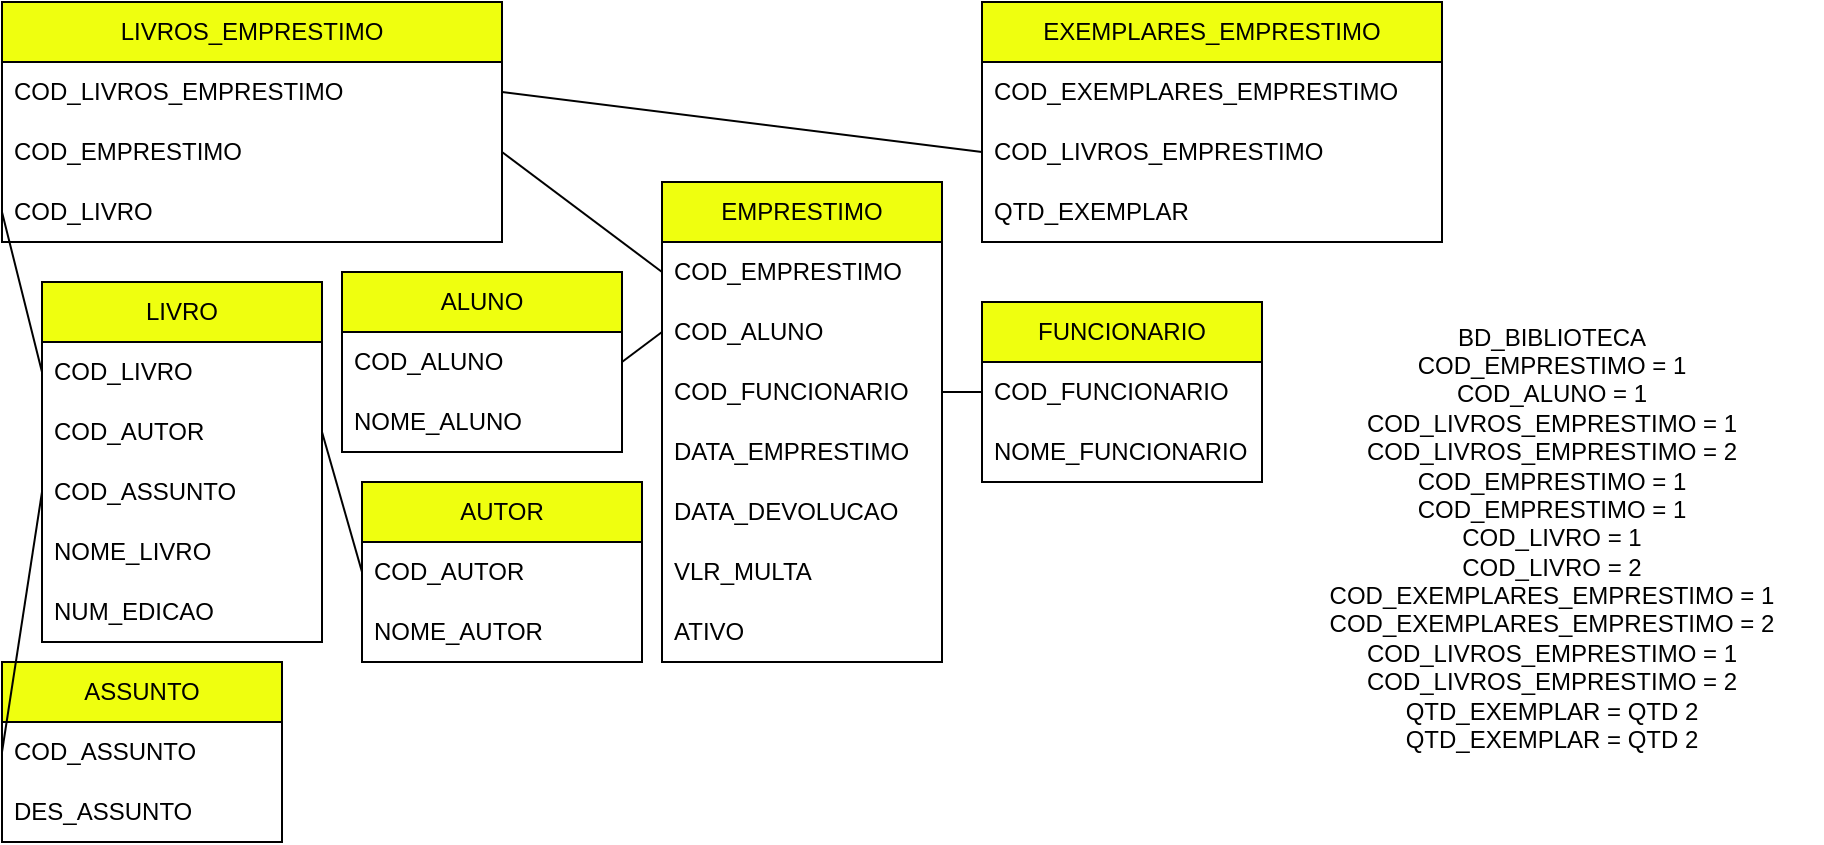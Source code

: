 <mxfile version="21.7.1" type="device">
  <diagram id="R2lEEEUBdFMjLlhIrx00" name="Page-1">
    <mxGraphModel dx="934" dy="414" grid="1" gridSize="10" guides="1" tooltips="1" connect="1" arrows="1" fold="1" page="1" pageScale="1" pageWidth="850" pageHeight="1100" math="0" shadow="0" extFonts="Permanent Marker^https://fonts.googleapis.com/css?family=Permanent+Marker">
      <root>
        <mxCell id="0" />
        <mxCell id="1" parent="0" />
        <mxCell id="0_7FmObyVGuV5WAzf2Y2-1" value="EMPRESTIMO" style="swimlane;fontStyle=0;childLayout=stackLayout;horizontal=1;startSize=30;horizontalStack=0;resizeParent=1;resizeParentMax=0;resizeLast=0;collapsible=1;marginBottom=0;whiteSpace=wrap;html=1;fillColor=#EFFF0F;" vertex="1" parent="1">
          <mxGeometry x="380" y="120" width="140" height="240" as="geometry" />
        </mxCell>
        <mxCell id="0_7FmObyVGuV5WAzf2Y2-2" value="COD_EMPRESTIMO" style="text;strokeColor=none;fillColor=none;align=left;verticalAlign=middle;spacingLeft=4;spacingRight=4;overflow=hidden;points=[[0,0.5],[1,0.5]];portConstraint=eastwest;rotatable=0;whiteSpace=wrap;html=1;" vertex="1" parent="0_7FmObyVGuV5WAzf2Y2-1">
          <mxGeometry y="30" width="140" height="30" as="geometry" />
        </mxCell>
        <mxCell id="0_7FmObyVGuV5WAzf2Y2-3" value="COD_ALUNO" style="text;strokeColor=none;fillColor=none;align=left;verticalAlign=middle;spacingLeft=4;spacingRight=4;overflow=hidden;points=[[0,0.5],[1,0.5]];portConstraint=eastwest;rotatable=0;whiteSpace=wrap;html=1;" vertex="1" parent="0_7FmObyVGuV5WAzf2Y2-1">
          <mxGeometry y="60" width="140" height="30" as="geometry" />
        </mxCell>
        <mxCell id="0_7FmObyVGuV5WAzf2Y2-4" value="COD_FUNCIONARIO" style="text;strokeColor=none;fillColor=none;align=left;verticalAlign=middle;spacingLeft=4;spacingRight=4;overflow=hidden;points=[[0,0.5],[1,0.5]];portConstraint=eastwest;rotatable=0;whiteSpace=wrap;html=1;" vertex="1" parent="0_7FmObyVGuV5WAzf2Y2-1">
          <mxGeometry y="90" width="140" height="30" as="geometry" />
        </mxCell>
        <mxCell id="0_7FmObyVGuV5WAzf2Y2-25" value="DATA_EMPRESTIMO" style="text;strokeColor=none;fillColor=none;align=left;verticalAlign=middle;spacingLeft=4;spacingRight=4;overflow=hidden;points=[[0,0.5],[1,0.5]];portConstraint=eastwest;rotatable=0;whiteSpace=wrap;html=1;" vertex="1" parent="0_7FmObyVGuV5WAzf2Y2-1">
          <mxGeometry y="120" width="140" height="30" as="geometry" />
        </mxCell>
        <mxCell id="0_7FmObyVGuV5WAzf2Y2-26" value="DATA_DEVOLUCAO" style="text;strokeColor=none;fillColor=none;align=left;verticalAlign=middle;spacingLeft=4;spacingRight=4;overflow=hidden;points=[[0,0.5],[1,0.5]];portConstraint=eastwest;rotatable=0;whiteSpace=wrap;html=1;" vertex="1" parent="0_7FmObyVGuV5WAzf2Y2-1">
          <mxGeometry y="150" width="140" height="30" as="geometry" />
        </mxCell>
        <mxCell id="0_7FmObyVGuV5WAzf2Y2-48" value="VLR_MULTA" style="text;strokeColor=none;fillColor=none;align=left;verticalAlign=middle;spacingLeft=4;spacingRight=4;overflow=hidden;points=[[0,0.5],[1,0.5]];portConstraint=eastwest;rotatable=0;whiteSpace=wrap;html=1;" vertex="1" parent="0_7FmObyVGuV5WAzf2Y2-1">
          <mxGeometry y="180" width="140" height="30" as="geometry" />
        </mxCell>
        <mxCell id="0_7FmObyVGuV5WAzf2Y2-49" value="ATIVO" style="text;strokeColor=none;fillColor=none;align=left;verticalAlign=middle;spacingLeft=4;spacingRight=4;overflow=hidden;points=[[0,0.5],[1,0.5]];portConstraint=eastwest;rotatable=0;whiteSpace=wrap;html=1;" vertex="1" parent="0_7FmObyVGuV5WAzf2Y2-1">
          <mxGeometry y="210" width="140" height="30" as="geometry" />
        </mxCell>
        <mxCell id="0_7FmObyVGuV5WAzf2Y2-6" value="LIVROS_EMPRESTIMO" style="swimlane;fontStyle=0;childLayout=stackLayout;horizontal=1;startSize=30;horizontalStack=0;resizeParent=1;resizeParentMax=0;resizeLast=0;collapsible=1;marginBottom=0;whiteSpace=wrap;html=1;fillColor=#EFFF0F;" vertex="1" parent="1">
          <mxGeometry x="50" y="30" width="250" height="120" as="geometry" />
        </mxCell>
        <mxCell id="0_7FmObyVGuV5WAzf2Y2-7" value="COD_LIVROS_EMPRESTIMO" style="text;strokeColor=none;fillColor=none;align=left;verticalAlign=middle;spacingLeft=4;spacingRight=4;overflow=hidden;points=[[0,0.5],[1,0.5]];portConstraint=eastwest;rotatable=0;whiteSpace=wrap;html=1;" vertex="1" parent="0_7FmObyVGuV5WAzf2Y2-6">
          <mxGeometry y="30" width="250" height="30" as="geometry" />
        </mxCell>
        <mxCell id="0_7FmObyVGuV5WAzf2Y2-8" value="COD_EMPRESTIMO" style="text;strokeColor=none;fillColor=none;align=left;verticalAlign=middle;spacingLeft=4;spacingRight=4;overflow=hidden;points=[[0,0.5],[1,0.5]];portConstraint=eastwest;rotatable=0;whiteSpace=wrap;html=1;" vertex="1" parent="0_7FmObyVGuV5WAzf2Y2-6">
          <mxGeometry y="60" width="250" height="30" as="geometry" />
        </mxCell>
        <mxCell id="0_7FmObyVGuV5WAzf2Y2-11" value="COD_LIVRO" style="text;strokeColor=none;fillColor=none;align=left;verticalAlign=middle;spacingLeft=4;spacingRight=4;overflow=hidden;points=[[0,0.5],[1,0.5]];portConstraint=eastwest;rotatable=0;whiteSpace=wrap;html=1;" vertex="1" parent="0_7FmObyVGuV5WAzf2Y2-6">
          <mxGeometry y="90" width="250" height="30" as="geometry" />
        </mxCell>
        <mxCell id="0_7FmObyVGuV5WAzf2Y2-13" value="EXEMPLARES_EMPRESTIMO" style="swimlane;fontStyle=0;childLayout=stackLayout;horizontal=1;startSize=30;horizontalStack=0;resizeParent=1;resizeParentMax=0;resizeLast=0;collapsible=1;marginBottom=0;whiteSpace=wrap;html=1;fillColor=#EFFF0F;" vertex="1" parent="1">
          <mxGeometry x="540" y="30" width="230" height="120" as="geometry" />
        </mxCell>
        <mxCell id="0_7FmObyVGuV5WAzf2Y2-14" value="COD_EXEMPLARES_EMPRESTIMO" style="text;strokeColor=none;fillColor=none;align=left;verticalAlign=middle;spacingLeft=4;spacingRight=4;overflow=hidden;points=[[0,0.5],[1,0.5]];portConstraint=eastwest;rotatable=0;whiteSpace=wrap;html=1;" vertex="1" parent="0_7FmObyVGuV5WAzf2Y2-13">
          <mxGeometry y="30" width="230" height="30" as="geometry" />
        </mxCell>
        <mxCell id="0_7FmObyVGuV5WAzf2Y2-15" value="COD_LIVROS_EMPRESTIMO" style="text;strokeColor=none;fillColor=none;align=left;verticalAlign=middle;spacingLeft=4;spacingRight=4;overflow=hidden;points=[[0,0.5],[1,0.5]];portConstraint=eastwest;rotatable=0;whiteSpace=wrap;html=1;" vertex="1" parent="0_7FmObyVGuV5WAzf2Y2-13">
          <mxGeometry y="60" width="230" height="30" as="geometry" />
        </mxCell>
        <mxCell id="0_7FmObyVGuV5WAzf2Y2-16" value="QTD_EXEMPLAR" style="text;strokeColor=none;fillColor=none;align=left;verticalAlign=middle;spacingLeft=4;spacingRight=4;overflow=hidden;points=[[0,0.5],[1,0.5]];portConstraint=eastwest;rotatable=0;whiteSpace=wrap;html=1;" vertex="1" parent="0_7FmObyVGuV5WAzf2Y2-13">
          <mxGeometry y="90" width="230" height="30" as="geometry" />
        </mxCell>
        <mxCell id="0_7FmObyVGuV5WAzf2Y2-18" value="" style="endArrow=none;html=1;rounded=0;entryX=0;entryY=0.5;entryDx=0;entryDy=0;exitX=1;exitY=0.5;exitDx=0;exitDy=0;" edge="1" parent="1" source="0_7FmObyVGuV5WAzf2Y2-8" target="0_7FmObyVGuV5WAzf2Y2-2">
          <mxGeometry width="50" height="50" relative="1" as="geometry">
            <mxPoint x="430" y="230" as="sourcePoint" />
            <mxPoint x="480" y="180" as="targetPoint" />
          </mxGeometry>
        </mxCell>
        <mxCell id="0_7FmObyVGuV5WAzf2Y2-19" value="" style="endArrow=none;html=1;rounded=0;entryX=1;entryY=0.5;entryDx=0;entryDy=0;exitX=0;exitY=0.5;exitDx=0;exitDy=0;" edge="1" parent="1" source="0_7FmObyVGuV5WAzf2Y2-15" target="0_7FmObyVGuV5WAzf2Y2-7">
          <mxGeometry width="50" height="50" relative="1" as="geometry">
            <mxPoint x="430" y="220" as="sourcePoint" />
            <mxPoint x="480" y="170" as="targetPoint" />
          </mxGeometry>
        </mxCell>
        <mxCell id="0_7FmObyVGuV5WAzf2Y2-20" value="ALUNO" style="swimlane;fontStyle=0;childLayout=stackLayout;horizontal=1;startSize=30;horizontalStack=0;resizeParent=1;resizeParentMax=0;resizeLast=0;collapsible=1;marginBottom=0;whiteSpace=wrap;html=1;fillColor=#EFFF0F;" vertex="1" parent="1">
          <mxGeometry x="220" y="165" width="140" height="90" as="geometry" />
        </mxCell>
        <mxCell id="0_7FmObyVGuV5WAzf2Y2-21" value="COD_ALUNO" style="text;strokeColor=none;fillColor=none;align=left;verticalAlign=middle;spacingLeft=4;spacingRight=4;overflow=hidden;points=[[0,0.5],[1,0.5]];portConstraint=eastwest;rotatable=0;whiteSpace=wrap;html=1;" vertex="1" parent="0_7FmObyVGuV5WAzf2Y2-20">
          <mxGeometry y="30" width="140" height="30" as="geometry" />
        </mxCell>
        <mxCell id="0_7FmObyVGuV5WAzf2Y2-22" value="NOME_ALUNO" style="text;strokeColor=none;fillColor=none;align=left;verticalAlign=middle;spacingLeft=4;spacingRight=4;overflow=hidden;points=[[0,0.5],[1,0.5]];portConstraint=eastwest;rotatable=0;whiteSpace=wrap;html=1;" vertex="1" parent="0_7FmObyVGuV5WAzf2Y2-20">
          <mxGeometry y="60" width="140" height="30" as="geometry" />
        </mxCell>
        <mxCell id="0_7FmObyVGuV5WAzf2Y2-24" value="" style="endArrow=none;html=1;rounded=0;entryX=0;entryY=0.5;entryDx=0;entryDy=0;exitX=1;exitY=0.5;exitDx=0;exitDy=0;" edge="1" parent="1" source="0_7FmObyVGuV5WAzf2Y2-21" target="0_7FmObyVGuV5WAzf2Y2-3">
          <mxGeometry width="50" height="50" relative="1" as="geometry">
            <mxPoint x="360" y="135" as="sourcePoint" />
            <mxPoint x="435" y="245" as="targetPoint" />
          </mxGeometry>
        </mxCell>
        <mxCell id="0_7FmObyVGuV5WAzf2Y2-27" value="FUNCIONARIO" style="swimlane;fontStyle=0;childLayout=stackLayout;horizontal=1;startSize=30;horizontalStack=0;resizeParent=1;resizeParentMax=0;resizeLast=0;collapsible=1;marginBottom=0;whiteSpace=wrap;html=1;fillColor=#EFFF0F;" vertex="1" parent="1">
          <mxGeometry x="540" y="180" width="140" height="90" as="geometry" />
        </mxCell>
        <mxCell id="0_7FmObyVGuV5WAzf2Y2-28" value="COD_FUNCIONARIO" style="text;strokeColor=none;fillColor=none;align=left;verticalAlign=middle;spacingLeft=4;spacingRight=4;overflow=hidden;points=[[0,0.5],[1,0.5]];portConstraint=eastwest;rotatable=0;whiteSpace=wrap;html=1;" vertex="1" parent="0_7FmObyVGuV5WAzf2Y2-27">
          <mxGeometry y="30" width="140" height="30" as="geometry" />
        </mxCell>
        <mxCell id="0_7FmObyVGuV5WAzf2Y2-29" value="NOME_FUNCIONARIO" style="text;strokeColor=none;fillColor=none;align=left;verticalAlign=middle;spacingLeft=4;spacingRight=4;overflow=hidden;points=[[0,0.5],[1,0.5]];portConstraint=eastwest;rotatable=0;whiteSpace=wrap;html=1;" vertex="1" parent="0_7FmObyVGuV5WAzf2Y2-27">
          <mxGeometry y="60" width="140" height="30" as="geometry" />
        </mxCell>
        <mxCell id="0_7FmObyVGuV5WAzf2Y2-30" value="" style="endArrow=none;html=1;rounded=0;entryX=1;entryY=0.5;entryDx=0;entryDy=0;exitX=0;exitY=0.5;exitDx=0;exitDy=0;" edge="1" parent="1" source="0_7FmObyVGuV5WAzf2Y2-28" target="0_7FmObyVGuV5WAzf2Y2-4">
          <mxGeometry width="50" height="50" relative="1" as="geometry">
            <mxPoint x="360" y="135" as="sourcePoint" />
            <mxPoint x="390" y="190" as="targetPoint" />
          </mxGeometry>
        </mxCell>
        <mxCell id="0_7FmObyVGuV5WAzf2Y2-31" value="LIVRO" style="swimlane;fontStyle=0;childLayout=stackLayout;horizontal=1;startSize=30;horizontalStack=0;resizeParent=1;resizeParentMax=0;resizeLast=0;collapsible=1;marginBottom=0;whiteSpace=wrap;html=1;fillColor=#EFFF0F;" vertex="1" parent="1">
          <mxGeometry x="70" y="170" width="140" height="180" as="geometry" />
        </mxCell>
        <mxCell id="0_7FmObyVGuV5WAzf2Y2-32" value="COD_LIVRO" style="text;strokeColor=none;fillColor=none;align=left;verticalAlign=middle;spacingLeft=4;spacingRight=4;overflow=hidden;points=[[0,0.5],[1,0.5]];portConstraint=eastwest;rotatable=0;whiteSpace=wrap;html=1;" vertex="1" parent="0_7FmObyVGuV5WAzf2Y2-31">
          <mxGeometry y="30" width="140" height="30" as="geometry" />
        </mxCell>
        <mxCell id="0_7FmObyVGuV5WAzf2Y2-33" value="COD_AUTOR" style="text;strokeColor=none;fillColor=none;align=left;verticalAlign=middle;spacingLeft=4;spacingRight=4;overflow=hidden;points=[[0,0.5],[1,0.5]];portConstraint=eastwest;rotatable=0;whiteSpace=wrap;html=1;" vertex="1" parent="0_7FmObyVGuV5WAzf2Y2-31">
          <mxGeometry y="60" width="140" height="30" as="geometry" />
        </mxCell>
        <mxCell id="0_7FmObyVGuV5WAzf2Y2-36" value="COD_ASSUNTO" style="text;strokeColor=none;fillColor=none;align=left;verticalAlign=middle;spacingLeft=4;spacingRight=4;overflow=hidden;points=[[0,0.5],[1,0.5]];portConstraint=eastwest;rotatable=0;whiteSpace=wrap;html=1;" vertex="1" parent="0_7FmObyVGuV5WAzf2Y2-31">
          <mxGeometry y="90" width="140" height="30" as="geometry" />
        </mxCell>
        <mxCell id="0_7FmObyVGuV5WAzf2Y2-45" value="NOME_LIVRO" style="text;strokeColor=none;fillColor=none;align=left;verticalAlign=middle;spacingLeft=4;spacingRight=4;overflow=hidden;points=[[0,0.5],[1,0.5]];portConstraint=eastwest;rotatable=0;whiteSpace=wrap;html=1;" vertex="1" parent="0_7FmObyVGuV5WAzf2Y2-31">
          <mxGeometry y="120" width="140" height="30" as="geometry" />
        </mxCell>
        <mxCell id="0_7FmObyVGuV5WAzf2Y2-47" value="NUM_EDICAO" style="text;strokeColor=none;fillColor=none;align=left;verticalAlign=middle;spacingLeft=4;spacingRight=4;overflow=hidden;points=[[0,0.5],[1,0.5]];portConstraint=eastwest;rotatable=0;whiteSpace=wrap;html=1;" vertex="1" parent="0_7FmObyVGuV5WAzf2Y2-31">
          <mxGeometry y="150" width="140" height="30" as="geometry" />
        </mxCell>
        <mxCell id="0_7FmObyVGuV5WAzf2Y2-35" value="" style="endArrow=none;html=1;rounded=0;entryX=0;entryY=0.5;entryDx=0;entryDy=0;exitX=0;exitY=0.5;exitDx=0;exitDy=0;" edge="1" parent="1" source="0_7FmObyVGuV5WAzf2Y2-32" target="0_7FmObyVGuV5WAzf2Y2-11">
          <mxGeometry width="50" height="50" relative="1" as="geometry">
            <mxPoint x="440" y="230" as="sourcePoint" />
            <mxPoint x="490" y="180" as="targetPoint" />
          </mxGeometry>
        </mxCell>
        <mxCell id="0_7FmObyVGuV5WAzf2Y2-37" value="AUTOR" style="swimlane;fontStyle=0;childLayout=stackLayout;horizontal=1;startSize=30;horizontalStack=0;resizeParent=1;resizeParentMax=0;resizeLast=0;collapsible=1;marginBottom=0;whiteSpace=wrap;html=1;fillColor=#EFFF0F;" vertex="1" parent="1">
          <mxGeometry x="230" y="270" width="140" height="90" as="geometry" />
        </mxCell>
        <mxCell id="0_7FmObyVGuV5WAzf2Y2-38" value="COD_AUTOR" style="text;strokeColor=none;fillColor=none;align=left;verticalAlign=middle;spacingLeft=4;spacingRight=4;overflow=hidden;points=[[0,0.5],[1,0.5]];portConstraint=eastwest;rotatable=0;whiteSpace=wrap;html=1;" vertex="1" parent="0_7FmObyVGuV5WAzf2Y2-37">
          <mxGeometry y="30" width="140" height="30" as="geometry" />
        </mxCell>
        <mxCell id="0_7FmObyVGuV5WAzf2Y2-39" value="NOME_AUTOR" style="text;strokeColor=none;fillColor=none;align=left;verticalAlign=middle;spacingLeft=4;spacingRight=4;overflow=hidden;points=[[0,0.5],[1,0.5]];portConstraint=eastwest;rotatable=0;whiteSpace=wrap;html=1;" vertex="1" parent="0_7FmObyVGuV5WAzf2Y2-37">
          <mxGeometry y="60" width="140" height="30" as="geometry" />
        </mxCell>
        <mxCell id="0_7FmObyVGuV5WAzf2Y2-40" value="" style="endArrow=none;html=1;rounded=0;entryX=0;entryY=0.5;entryDx=0;entryDy=0;exitX=1;exitY=0.5;exitDx=0;exitDy=0;" edge="1" parent="1" source="0_7FmObyVGuV5WAzf2Y2-33" target="0_7FmObyVGuV5WAzf2Y2-38">
          <mxGeometry width="50" height="50" relative="1" as="geometry">
            <mxPoint x="120" y="245" as="sourcePoint" />
            <mxPoint x="110" y="165" as="targetPoint" />
          </mxGeometry>
        </mxCell>
        <mxCell id="0_7FmObyVGuV5WAzf2Y2-41" value="ASSUNTO" style="swimlane;fontStyle=0;childLayout=stackLayout;horizontal=1;startSize=30;horizontalStack=0;resizeParent=1;resizeParentMax=0;resizeLast=0;collapsible=1;marginBottom=0;whiteSpace=wrap;html=1;fillColor=#EFFF0F;" vertex="1" parent="1">
          <mxGeometry x="50" y="360" width="140" height="90" as="geometry" />
        </mxCell>
        <mxCell id="0_7FmObyVGuV5WAzf2Y2-42" value="COD_ASSUNTO" style="text;strokeColor=none;fillColor=none;align=left;verticalAlign=middle;spacingLeft=4;spacingRight=4;overflow=hidden;points=[[0,0.5],[1,0.5]];portConstraint=eastwest;rotatable=0;whiteSpace=wrap;html=1;" vertex="1" parent="0_7FmObyVGuV5WAzf2Y2-41">
          <mxGeometry y="30" width="140" height="30" as="geometry" />
        </mxCell>
        <mxCell id="0_7FmObyVGuV5WAzf2Y2-43" value="DES_ASSUNTO" style="text;strokeColor=none;fillColor=none;align=left;verticalAlign=middle;spacingLeft=4;spacingRight=4;overflow=hidden;points=[[0,0.5],[1,0.5]];portConstraint=eastwest;rotatable=0;whiteSpace=wrap;html=1;" vertex="1" parent="0_7FmObyVGuV5WAzf2Y2-41">
          <mxGeometry y="60" width="140" height="30" as="geometry" />
        </mxCell>
        <mxCell id="0_7FmObyVGuV5WAzf2Y2-44" value="" style="endArrow=none;html=1;rounded=0;exitX=0;exitY=0.5;exitDx=0;exitDy=0;entryX=0;entryY=0.5;entryDx=0;entryDy=0;" edge="1" parent="1" source="0_7FmObyVGuV5WAzf2Y2-42" target="0_7FmObyVGuV5WAzf2Y2-36">
          <mxGeometry width="50" height="50" relative="1" as="geometry">
            <mxPoint x="590" y="245" as="sourcePoint" />
            <mxPoint x="460" y="350" as="targetPoint" />
          </mxGeometry>
        </mxCell>
        <mxCell id="0_7FmObyVGuV5WAzf2Y2-46" value="BD_BIBLIOTECA&lt;br&gt;COD_EMPRESTIMO = 1&lt;br&gt;COD_ALUNO = 1&lt;br&gt;COD_LIVROS_EMPRESTIMO = 1&lt;br&gt;COD_LIVROS_EMPRESTIMO = 2&lt;br&gt;COD_EMPRESTIMO = 1&lt;br&gt;COD_EMPRESTIMO = 1&lt;br&gt;COD_LIVRO = 1&lt;br&gt;COD_LIVRO = 2&lt;br&gt;COD_EXEMPLARES_EMPRESTIMO = 1&lt;br&gt;COD_EXEMPLARES_EMPRESTIMO = 2&lt;br&gt;COD_LIVROS_EMPRESTIMO = 1&lt;br&gt;COD_LIVROS_EMPRESTIMO = 2&lt;br&gt;QTD_EXEMPLAR = QTD 2&lt;br&gt;QTD_EXEMPLAR = QTD 2" style="text;html=1;strokeColor=none;fillColor=none;align=center;verticalAlign=middle;whiteSpace=wrap;rounded=0;" vertex="1" parent="1">
          <mxGeometry x="690" y="165" width="270" height="265" as="geometry" />
        </mxCell>
      </root>
    </mxGraphModel>
  </diagram>
</mxfile>
